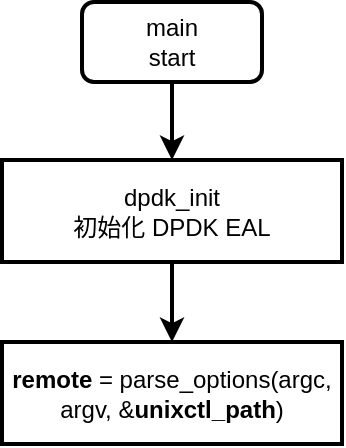 <mxfile version="13.0.3" type="github"><diagram id="ihJu1DWnwihbSEFNtqEI" name="Page-1"><mxGraphModel dx="1102" dy="582" grid="1" gridSize="10" guides="1" tooltips="1" connect="1" arrows="1" fold="1" page="1" pageScale="1" pageWidth="827" pageHeight="1169" math="0" shadow="0"><root><mxCell id="0"/><mxCell id="1" parent="0"/><mxCell id="JYWtORsffVGc5inKnlNg-9" style="edgeStyle=orthogonalEdgeStyle;rounded=0;orthogonalLoop=1;jettySize=auto;html=1;exitX=0.5;exitY=1;exitDx=0;exitDy=0;strokeWidth=2;" edge="1" parent="1" source="JYWtORsffVGc5inKnlNg-2" target="JYWtORsffVGc5inKnlNg-5"><mxGeometry relative="1" as="geometry"/></mxCell><mxCell id="JYWtORsffVGc5inKnlNg-2" value="main&lt;br&gt;start" style="rounded=1;whiteSpace=wrap;html=1;strokeWidth=2;" vertex="1" parent="1"><mxGeometry x="80" y="100" width="90" height="40" as="geometry"/></mxCell><mxCell id="JYWtORsffVGc5inKnlNg-8" style="edgeStyle=orthogonalEdgeStyle;rounded=0;orthogonalLoop=1;jettySize=auto;html=1;exitX=0.5;exitY=1;exitDx=0;exitDy=0;entryX=0.5;entryY=0;entryDx=0;entryDy=0;strokeWidth=2;" edge="1" parent="1" source="JYWtORsffVGc5inKnlNg-5" target="JYWtORsffVGc5inKnlNg-6"><mxGeometry relative="1" as="geometry"/></mxCell><mxCell id="JYWtORsffVGc5inKnlNg-5" value="dpdk_init&lt;br&gt;初始化 DPDK EAL" style="rounded=0;whiteSpace=wrap;html=1;strokeWidth=2;" vertex="1" parent="1"><mxGeometry x="40" y="179" width="170" height="51" as="geometry"/></mxCell><mxCell id="JYWtORsffVGc5inKnlNg-6" value="&lt;b&gt;remote&lt;/b&gt; = parse_options(argc, argv, &amp;amp;&lt;b&gt;unixctl_path&lt;/b&gt;)" style="rounded=0;whiteSpace=wrap;html=1;strokeWidth=2;" vertex="1" parent="1"><mxGeometry x="40" y="270" width="170" height="51" as="geometry"/></mxCell></root></mxGraphModel></diagram></mxfile>